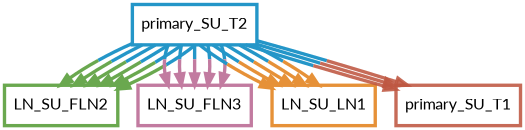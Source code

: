 digraph  {
dpi=600;size=3.5;
LN_SU_FLN2 [color="#6aa84fff", fillcolor=white, fontname=Lato, penwidth="3.0", shape=box];
LN_SU_FLN3 [color="#c27ba0ff", fillcolor=white, fontname=Lato, penwidth="3.0", shape=box];
LN_SU_LN1 [color="#e69138ff", fillcolor=white, fontname=Lato, penwidth="3.0", shape=box];
primary_SU_T1 [color="#be5742e1", fillcolor=white, fontname=Lato, penwidth="3.0", shape=box];
primary_SU_T2 [color="#2496c8ff", fillcolor=white, fontname=Lato, penwidth="3.0", shape=box];
primary_SU_T2 -> LN_SU_FLN2  [color="#2496c8ff;0.5:#6aa84fff", key=0, penwidth=3];
primary_SU_T2 -> LN_SU_FLN2  [color="#2496c8ff;0.5:#6aa84fff", key=1, penwidth=3];
primary_SU_T2 -> LN_SU_FLN2  [color="#2496c8ff;0.5:#6aa84fff", key=2, penwidth=3];
primary_SU_T2 -> LN_SU_FLN2  [color="#2496c8ff;0.5:#6aa84fff", key=3, penwidth=3];
primary_SU_T2 -> LN_SU_FLN2  [color="#2496c8ff;0.5:#6aa84fff", key=4, penwidth=3];
primary_SU_T2 -> LN_SU_FLN2  [color="#2496c8ff;0.5:#6aa84fff", key=5, penwidth=3];
primary_SU_T2 -> LN_SU_FLN3  [color="#2496c8ff;0.5:#c27ba0ff", key=0, penwidth=3];
primary_SU_T2 -> LN_SU_FLN3  [color="#2496c8ff;0.5:#c27ba0ff", key=1, penwidth=3];
primary_SU_T2 -> LN_SU_FLN3  [color="#2496c8ff;0.5:#c27ba0ff", key=2, penwidth=3];
primary_SU_T2 -> LN_SU_FLN3  [color="#2496c8ff;0.5:#c27ba0ff", key=3, penwidth=3];
primary_SU_T2 -> LN_SU_FLN3  [color="#2496c8ff;0.5:#c27ba0ff", key=4, penwidth=3];
primary_SU_T2 -> LN_SU_LN1  [color="#2496c8ff;0.5:#e69138ff", key=0, penwidth=3];
primary_SU_T2 -> LN_SU_LN1  [color="#2496c8ff;0.5:#e69138ff", key=1, penwidth=3];
primary_SU_T2 -> LN_SU_LN1  [color="#2496c8ff;0.5:#e69138ff", key=2, penwidth=3];
primary_SU_T2 -> LN_SU_LN1  [color="#2496c8ff;0.5:#e69138ff", key=3, penwidth=3];
primary_SU_T2 -> LN_SU_LN1  [color="#2496c8ff;0.5:#e69138ff", key=4, penwidth=3];
primary_SU_T2 -> primary_SU_T1  [color="#2496c8ff;0.5:#be5742e1", key=0, penwidth=3];
primary_SU_T2 -> primary_SU_T1  [color="#2496c8ff;0.5:#be5742e1", key=1, penwidth=3];
primary_SU_T2 -> primary_SU_T1  [color="#2496c8ff;0.5:#be5742e1", key=2, penwidth=3];
}
